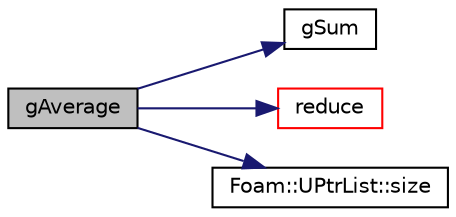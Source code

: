 digraph "gAverage"
{
  bgcolor="transparent";
  edge [fontname="Helvetica",fontsize="10",labelfontname="Helvetica",labelfontsize="10"];
  node [fontname="Helvetica",fontsize="10",shape=record];
  rankdir="LR";
  Node1 [label="gAverage",height=0.2,width=0.4,color="black", fillcolor="grey75", style="filled" fontcolor="black"];
  Node1 -> Node2 [color="midnightblue",fontsize="10",style="solid",fontname="Helvetica"];
  Node2 [label="gSum",height=0.2,width=0.4,color="black",URL="$namespaceFoam.html#a11b1ebb4c53ad062332767d75ca96328"];
  Node1 -> Node3 [color="midnightblue",fontsize="10",style="solid",fontname="Helvetica"];
  Node3 [label="reduce",height=0.2,width=0.4,color="red",URL="$namespaceFoam.html#a7ffd6af4acc2eb9ba72ee296b5ecda23"];
  Node1 -> Node4 [color="midnightblue",fontsize="10",style="solid",fontname="Helvetica"];
  Node4 [label="Foam::UPtrList::size",height=0.2,width=0.4,color="black",URL="$classFoam_1_1UPtrList.html#a95603446b248fe1ecf5dc59bcc2eaff0",tooltip="The number of elements in the list. "];
}
